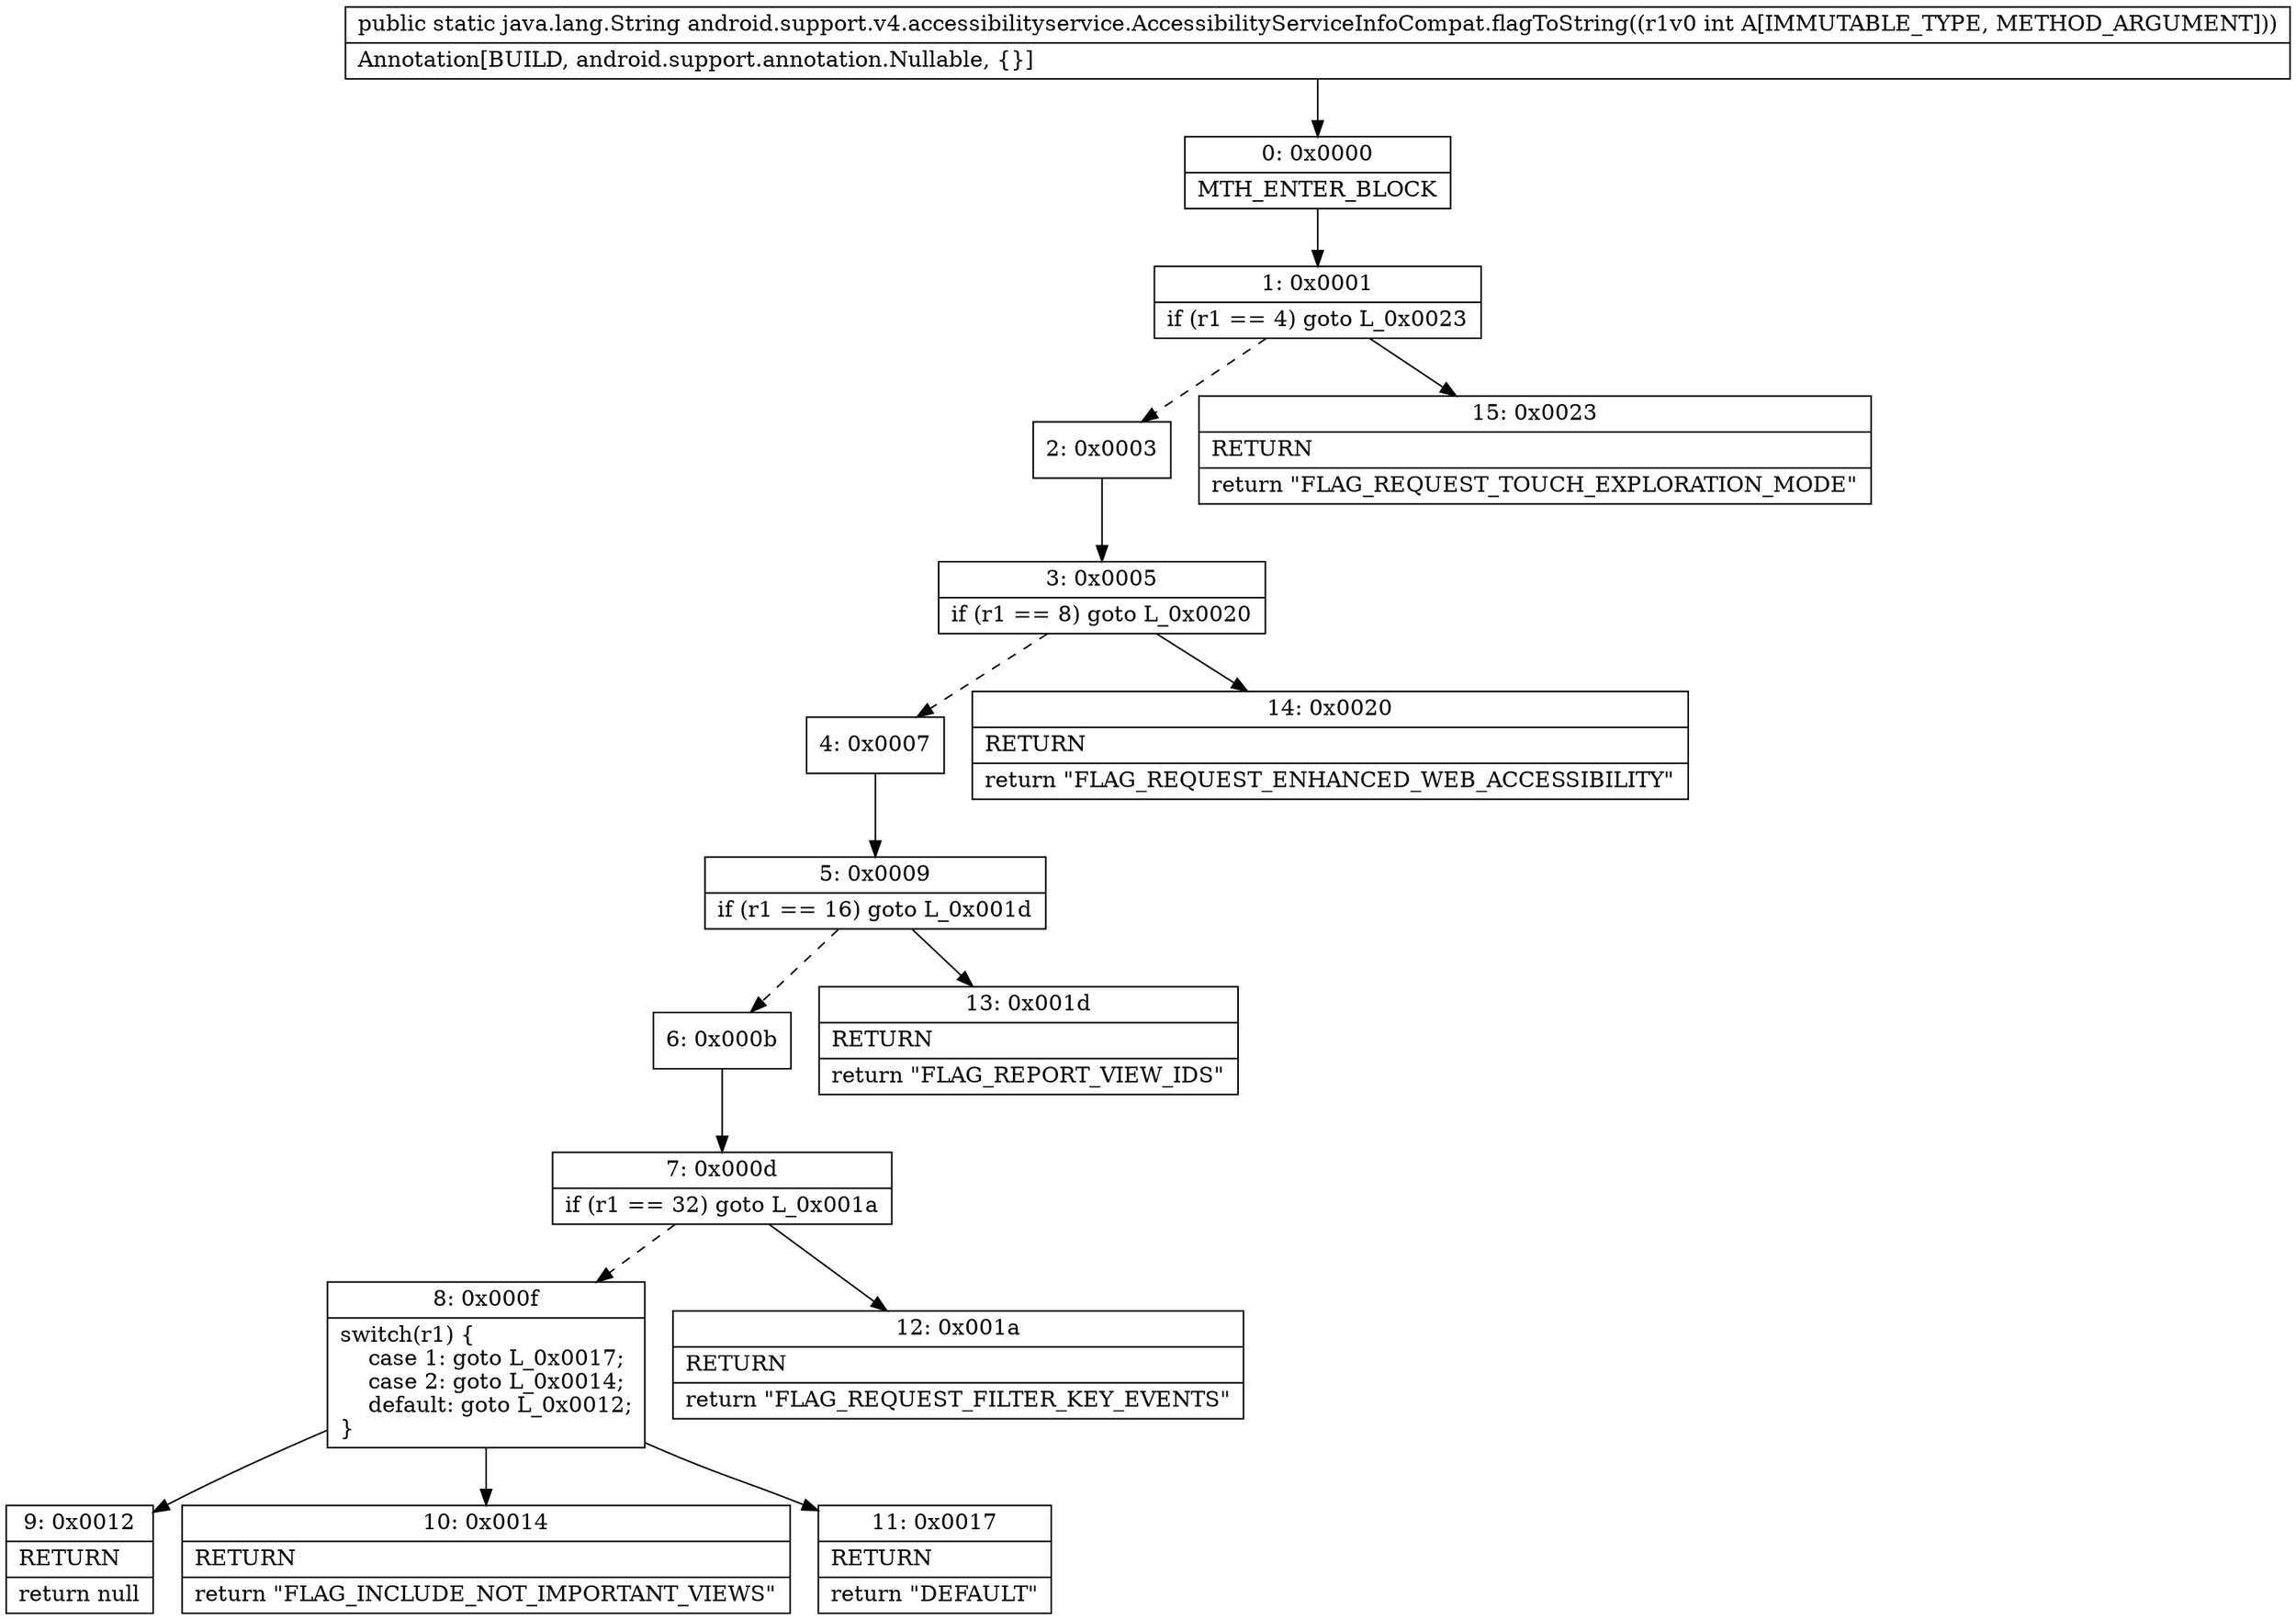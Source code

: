 digraph "CFG forandroid.support.v4.accessibilityservice.AccessibilityServiceInfoCompat.flagToString(I)Ljava\/lang\/String;" {
Node_0 [shape=record,label="{0\:\ 0x0000|MTH_ENTER_BLOCK\l}"];
Node_1 [shape=record,label="{1\:\ 0x0001|if (r1 == 4) goto L_0x0023\l}"];
Node_2 [shape=record,label="{2\:\ 0x0003}"];
Node_3 [shape=record,label="{3\:\ 0x0005|if (r1 == 8) goto L_0x0020\l}"];
Node_4 [shape=record,label="{4\:\ 0x0007}"];
Node_5 [shape=record,label="{5\:\ 0x0009|if (r1 == 16) goto L_0x001d\l}"];
Node_6 [shape=record,label="{6\:\ 0x000b}"];
Node_7 [shape=record,label="{7\:\ 0x000d|if (r1 == 32) goto L_0x001a\l}"];
Node_8 [shape=record,label="{8\:\ 0x000f|switch(r1) \{\l    case 1: goto L_0x0017;\l    case 2: goto L_0x0014;\l    default: goto L_0x0012;\l\}\l}"];
Node_9 [shape=record,label="{9\:\ 0x0012|RETURN\l|return null\l}"];
Node_10 [shape=record,label="{10\:\ 0x0014|RETURN\l|return \"FLAG_INCLUDE_NOT_IMPORTANT_VIEWS\"\l}"];
Node_11 [shape=record,label="{11\:\ 0x0017|RETURN\l|return \"DEFAULT\"\l}"];
Node_12 [shape=record,label="{12\:\ 0x001a|RETURN\l|return \"FLAG_REQUEST_FILTER_KEY_EVENTS\"\l}"];
Node_13 [shape=record,label="{13\:\ 0x001d|RETURN\l|return \"FLAG_REPORT_VIEW_IDS\"\l}"];
Node_14 [shape=record,label="{14\:\ 0x0020|RETURN\l|return \"FLAG_REQUEST_ENHANCED_WEB_ACCESSIBILITY\"\l}"];
Node_15 [shape=record,label="{15\:\ 0x0023|RETURN\l|return \"FLAG_REQUEST_TOUCH_EXPLORATION_MODE\"\l}"];
MethodNode[shape=record,label="{public static java.lang.String android.support.v4.accessibilityservice.AccessibilityServiceInfoCompat.flagToString((r1v0 int A[IMMUTABLE_TYPE, METHOD_ARGUMENT]))  | Annotation[BUILD, android.support.annotation.Nullable, \{\}]\l}"];
MethodNode -> Node_0;
Node_0 -> Node_1;
Node_1 -> Node_2[style=dashed];
Node_1 -> Node_15;
Node_2 -> Node_3;
Node_3 -> Node_4[style=dashed];
Node_3 -> Node_14;
Node_4 -> Node_5;
Node_5 -> Node_6[style=dashed];
Node_5 -> Node_13;
Node_6 -> Node_7;
Node_7 -> Node_8[style=dashed];
Node_7 -> Node_12;
Node_8 -> Node_9;
Node_8 -> Node_10;
Node_8 -> Node_11;
}

